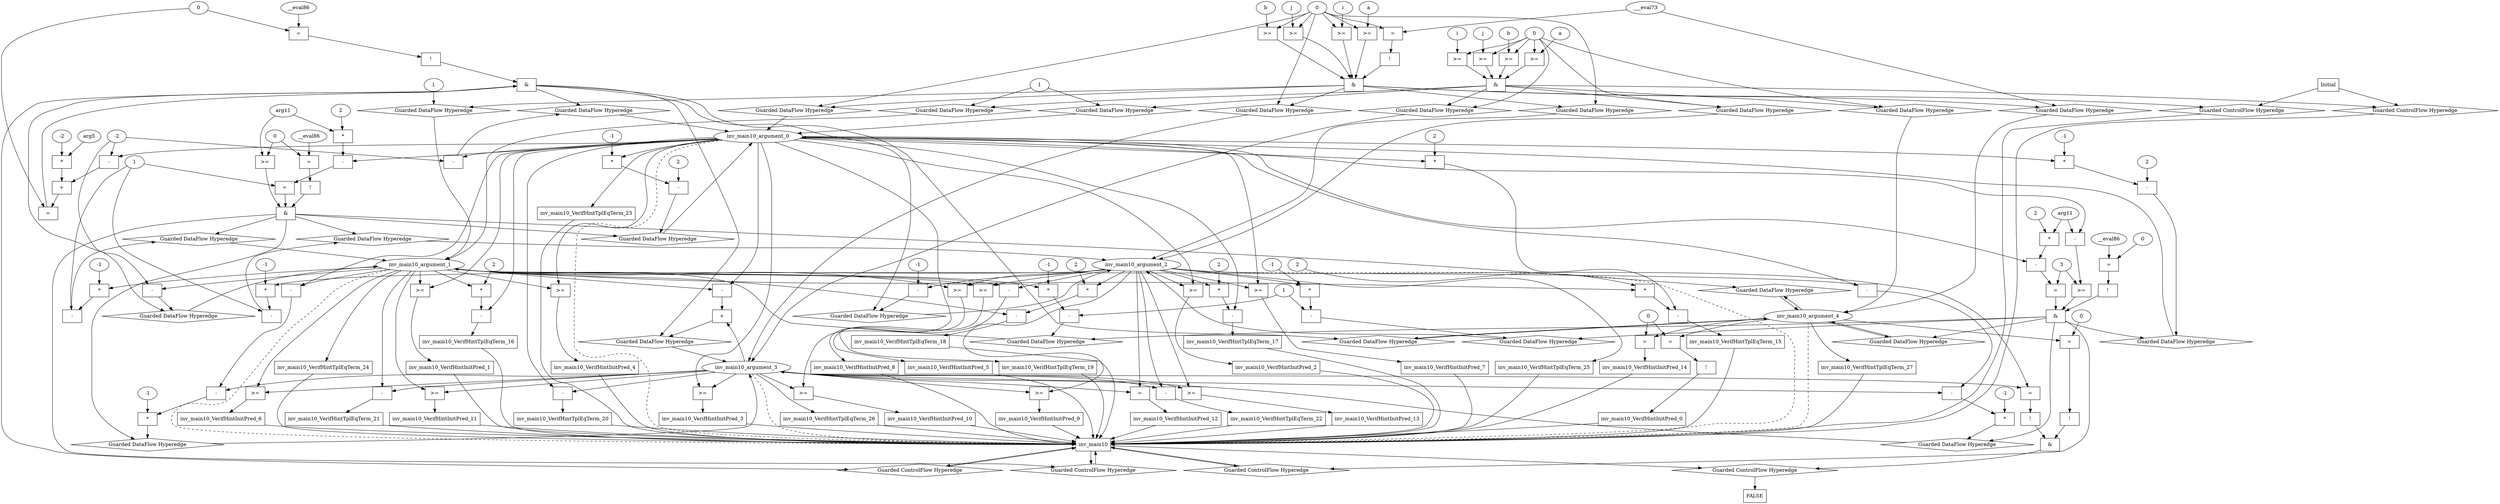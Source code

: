 digraph dag {
inv_main10 [label="inv_main10" shape="rect"];
FALSE [label="FALSE" shape="rect"];
Initial [label="Initial" shape="rect"];
ControlFowHyperEdge_0 [label="Guarded ControlFlow Hyperedge" shape="diamond"];
inv_main10 -> ControlFowHyperEdge_0[label=""]
ControlFowHyperEdge_0 -> inv_main10[label=""]
ControlFowHyperEdge_1 [label="Guarded ControlFlow Hyperedge" shape="diamond"];
inv_main10 -> ControlFowHyperEdge_1[label=""]
ControlFowHyperEdge_1 -> inv_main10[label=""]
ControlFowHyperEdge_2 [label="Guarded ControlFlow Hyperedge" shape="diamond"];
inv_main10 -> ControlFowHyperEdge_2[label=""]
ControlFowHyperEdge_2 -> inv_main10[label=""]
ControlFowHyperEdge_3 [label="Guarded ControlFlow Hyperedge" shape="diamond"];
Initial -> ControlFowHyperEdge_3[label=""]
ControlFowHyperEdge_3 -> inv_main10[label=""]
ControlFowHyperEdge_4 [label="Guarded ControlFlow Hyperedge" shape="diamond"];
Initial -> ControlFowHyperEdge_4[label=""]
ControlFowHyperEdge_4 -> inv_main10[label=""]
ControlFowHyperEdge_5 [label="Guarded ControlFlow Hyperedge" shape="diamond"];
inv_main10 -> ControlFowHyperEdge_5[label=""]
ControlFowHyperEdge_5 -> FALSE[label=""]
inv_main10_argument_0 [label="inv_main10_argument_0" shape="oval"];
inv_main10_argument_0 -> inv_main10[label="" style="dashed"]
inv_main10_argument_1 [label="inv_main10_argument_1" shape="oval"];
inv_main10_argument_1 -> inv_main10[label="" style="dashed"]
inv_main10_argument_2 [label="inv_main10_argument_2" shape="oval"];
inv_main10_argument_2 -> inv_main10[label="" style="dashed"]
inv_main10_argument_3 [label="inv_main10_argument_3" shape="oval"];
inv_main10_argument_3 -> inv_main10[label="" style="dashed"]
inv_main10_argument_4 [label="inv_main10_argument_4" shape="oval"];
inv_main10_argument_4 -> inv_main10[label="" style="dashed"]

xxxinv_main10___inv_main10_0xxx_and [label="&" shape="rect"];
xxxinv_main10___inv_main10_0xxxguard_0_node_0 [label="=" shape="rect"];
xxxinv_main10___inv_main10_0xxxguard_0_node_1 [label="+" shape="rect"];
xxxinv_main10___inv_main10_0xxxguard_0_node_2 [label="-" shape="rect"];
xxxinv_main10___inv_main10_0xxxguard_0_node_5 [label="*" shape="rect"];
xxxinv_main10___inv_main10_0xxxguard_0_node_6 [label="-2"];
xxxinv_main10___inv_main10_0xxxguard_0_node_7 [label="arg5"];
xxxinv_main10___inv_main10_0xxxguard_0_node_8 [label="0"];
xxxinv_main10___inv_main10_0xxxguard_0_node_1->xxxinv_main10___inv_main10_0xxxguard_0_node_0
xxxinv_main10___inv_main10_0xxxguard_0_node_8->xxxinv_main10___inv_main10_0xxxguard_0_node_0
xxxinv_main10___inv_main10_0xxxguard_0_node_2->xxxinv_main10___inv_main10_0xxxguard_0_node_1
xxxinv_main10___inv_main10_0xxxguard_0_node_5->xxxinv_main10___inv_main10_0xxxguard_0_node_1
inv_main10_argument_0->xxxinv_main10___inv_main10_0xxxguard_0_node_2
xxxinv_main10___inv_main10_0xxxdataFlow_0_node_2->xxxinv_main10___inv_main10_0xxxguard_0_node_2
xxxinv_main10___inv_main10_0xxxguard_0_node_7->xxxinv_main10___inv_main10_0xxxguard_0_node_5
xxxinv_main10___inv_main10_0xxxguard_0_node_6->xxxinv_main10___inv_main10_0xxxguard_0_node_5

xxxinv_main10___inv_main10_0xxxguard_0_node_0->xxxinv_main10___inv_main10_0xxx_and [label=""];
xxxinv_main10___inv_main10_0xxxguard1_node_0 [label="!" shape="rect"];
xxxinv_main10___inv_main10_0xxxguard1_node_1 [label="=" shape="rect"];
xxxinv_main10___inv_main10_0xxxguard1_node_2 [label="__eval86"];
xxxinv_main10___inv_main10_0xxxguard1_node_1->xxxinv_main10___inv_main10_0xxxguard1_node_0
xxxinv_main10___inv_main10_0xxxguard1_node_2->xxxinv_main10___inv_main10_0xxxguard1_node_1
xxxinv_main10___inv_main10_0xxxguard_0_node_8->xxxinv_main10___inv_main10_0xxxguard1_node_1

xxxinv_main10___inv_main10_0xxxguard1_node_0->xxxinv_main10___inv_main10_0xxx_and [label=""];
xxxinv_main10___inv_main10_0xxx_and->ControlFowHyperEdge_0 [label=""];
xxxinv_main10___inv_main10_0xxxdataFlow_0_node_0 [label="-" shape="rect"];
xxxinv_main10___inv_main10_0xxxdataFlow_0_node_2 [label="-2"];
inv_main10_argument_0->xxxinv_main10___inv_main10_0xxxdataFlow_0_node_0
xxxinv_main10___inv_main10_0xxxdataFlow_0_node_2->xxxinv_main10___inv_main10_0xxxdataFlow_0_node_0

xxxinv_main10___inv_main10_0xxxdataFlow_0_node_0->DataFowHyperEdge_0_inv_main10_argument_0 [label=""];
xxxinv_main10___inv_main10_0xxxdataFlow1_node_0 [label="-" shape="rect"];
inv_main10_argument_1->xxxinv_main10___inv_main10_0xxxdataFlow1_node_0
xxxinv_main10___inv_main10_0xxxdataFlow_0_node_2->xxxinv_main10___inv_main10_0xxxdataFlow1_node_0

xxxinv_main10___inv_main10_0xxxdataFlow1_node_0->DataFowHyperEdge_0_inv_main10_argument_1 [label=""];
xxxinv_main10___inv_main10_0xxxdataFlow2_node_0 [label="-" shape="rect"];
xxxinv_main10___inv_main10_0xxxdataFlow2_node_2 [label="-1"];
inv_main10_argument_2->xxxinv_main10___inv_main10_0xxxdataFlow2_node_0
xxxinv_main10___inv_main10_0xxxdataFlow2_node_2->xxxinv_main10___inv_main10_0xxxdataFlow2_node_0

xxxinv_main10___inv_main10_0xxxdataFlow2_node_0->DataFowHyperEdge_0_inv_main10_argument_2 [label=""];
xxxinv_main10___inv_main10_0xxxdataFlow3_node_0 [label="+" shape="rect"];
xxxinv_main10___inv_main10_0xxxdataFlow3_node_2 [label="-" shape="rect"];
inv_main10_argument_3->xxxinv_main10___inv_main10_0xxxdataFlow3_node_0
xxxinv_main10___inv_main10_0xxxdataFlow3_node_2->xxxinv_main10___inv_main10_0xxxdataFlow3_node_0
inv_main10_argument_1->xxxinv_main10___inv_main10_0xxxdataFlow3_node_2
inv_main10_argument_0->xxxinv_main10___inv_main10_0xxxdataFlow3_node_2

xxxinv_main10___inv_main10_0xxxdataFlow3_node_0->DataFowHyperEdge_0_inv_main10_argument_3 [label=""];
xxxinv_main10___inv_main10_1xxx_and [label="&" shape="rect"];
xxxinv_main10___inv_main10_1xxxguard_0_node_0 [label="=" shape="rect"];
xxxinv_main10___inv_main10_1xxxguard_0_node_1 [label="-" shape="rect"];
xxxinv_main10___inv_main10_1xxxguard_0_node_2 [label="*" shape="rect"];
xxxinv_main10___inv_main10_1xxxguard_0_node_3 [label="2"];
xxxinv_main10___inv_main10_1xxxguard_0_node_4 [label="arg11"];
xxxinv_main10___inv_main10_1xxxguard_0_node_1->xxxinv_main10___inv_main10_1xxxguard_0_node_0
xxxinv_main10___inv_main10_1xxxdataFlow1_node_1->xxxinv_main10___inv_main10_1xxxguard_0_node_0
xxxinv_main10___inv_main10_1xxxguard_0_node_2->xxxinv_main10___inv_main10_1xxxguard_0_node_1
inv_main10_argument_0->xxxinv_main10___inv_main10_1xxxguard_0_node_1
xxxinv_main10___inv_main10_1xxxguard_0_node_3->xxxinv_main10___inv_main10_1xxxguard_0_node_2
xxxinv_main10___inv_main10_1xxxguard_0_node_4->xxxinv_main10___inv_main10_1xxxguard_0_node_2

xxxinv_main10___inv_main10_1xxxguard_0_node_0->xxxinv_main10___inv_main10_1xxx_and [label=""];
xxxinv_main10___inv_main10_1xxxguard1_node_0 [label="!" shape="rect"];
xxxinv_main10___inv_main10_1xxxguard1_node_1 [label="=" shape="rect"];
xxxinv_main10___inv_main10_1xxxguard1_node_2 [label="__eval86"];
xxxinv_main10___inv_main10_1xxxguard1_node_3 [label="0"];
xxxinv_main10___inv_main10_1xxxguard1_node_1->xxxinv_main10___inv_main10_1xxxguard1_node_0
xxxinv_main10___inv_main10_1xxxguard1_node_2->xxxinv_main10___inv_main10_1xxxguard1_node_1
xxxinv_main10___inv_main10_1xxxguard1_node_3->xxxinv_main10___inv_main10_1xxxguard1_node_1

xxxinv_main10___inv_main10_1xxxguard1_node_0->xxxinv_main10___inv_main10_1xxx_and [label=""];
xxxinv_main10___inv_main10_1xxxguard2_node_0 [label=">=" shape="rect"];
xxxinv_main10___inv_main10_1xxxguard_0_node_4->xxxinv_main10___inv_main10_1xxxguard2_node_0
xxxinv_main10___inv_main10_1xxxguard1_node_3->xxxinv_main10___inv_main10_1xxxguard2_node_0

xxxinv_main10___inv_main10_1xxxguard2_node_0->xxxinv_main10___inv_main10_1xxx_and [label=""];
xxxinv_main10___inv_main10_1xxx_and->ControlFowHyperEdge_1 [label=""];
xxxinv_main10___inv_main10_1xxxdataFlow_0_node_0 [label="-" shape="rect"];
xxxinv_main10___inv_main10_1xxxdataFlow_0_node_1 [label="2"];
xxxinv_main10___inv_main10_1xxxdataFlow_0_node_2 [label="*" shape="rect"];
xxxinv_main10___inv_main10_1xxxdataFlow_0_node_3 [label="-1"];
xxxinv_main10___inv_main10_1xxxdataFlow_0_node_1->xxxinv_main10___inv_main10_1xxxdataFlow_0_node_0
xxxinv_main10___inv_main10_1xxxdataFlow_0_node_2->xxxinv_main10___inv_main10_1xxxdataFlow_0_node_0
inv_main10_argument_0->xxxinv_main10___inv_main10_1xxxdataFlow_0_node_2
xxxinv_main10___inv_main10_1xxxdataFlow_0_node_3->xxxinv_main10___inv_main10_1xxxdataFlow_0_node_2

xxxinv_main10___inv_main10_1xxxdataFlow_0_node_0->DataFowHyperEdge_1_inv_main10_argument_0 [label=""];
xxxinv_main10___inv_main10_1xxxdataFlow1_node_0 [label="-" shape="rect"];
xxxinv_main10___inv_main10_1xxxdataFlow1_node_1 [label="1"];
xxxinv_main10___inv_main10_1xxxdataFlow1_node_2 [label="*" shape="rect"];
xxxinv_main10___inv_main10_1xxxdataFlow1_node_3 [label="-1"];
xxxinv_main10___inv_main10_1xxxdataFlow1_node_1->xxxinv_main10___inv_main10_1xxxdataFlow1_node_0
xxxinv_main10___inv_main10_1xxxdataFlow1_node_2->xxxinv_main10___inv_main10_1xxxdataFlow1_node_0
inv_main10_argument_1->xxxinv_main10___inv_main10_1xxxdataFlow1_node_2
xxxinv_main10___inv_main10_1xxxdataFlow1_node_3->xxxinv_main10___inv_main10_1xxxdataFlow1_node_2

xxxinv_main10___inv_main10_1xxxdataFlow1_node_0->DataFowHyperEdge_1_inv_main10_argument_1 [label=""];
xxxinv_main10___inv_main10_1xxxdataFlow2_node_0 [label="-" shape="rect"];
xxxinv_main10___inv_main10_1xxxdataFlow2_node_2 [label="*" shape="rect"];
xxxinv_main10___inv_main10_1xxxdataFlow2_node_3 [label="-1"];
xxxinv_main10___inv_main10_1xxxdataFlow1_node_1->xxxinv_main10___inv_main10_1xxxdataFlow2_node_0
xxxinv_main10___inv_main10_1xxxdataFlow2_node_2->xxxinv_main10___inv_main10_1xxxdataFlow2_node_0
inv_main10_argument_2->xxxinv_main10___inv_main10_1xxxdataFlow2_node_2
xxxinv_main10___inv_main10_1xxxdataFlow2_node_3->xxxinv_main10___inv_main10_1xxxdataFlow2_node_2

xxxinv_main10___inv_main10_1xxxdataFlow2_node_0->DataFowHyperEdge_1_inv_main10_argument_2 [label=""];
xxxinv_main10___inv_main10_1xxxdataFlow3_node_0 [label="*" shape="rect"];
xxxinv_main10___inv_main10_1xxxdataFlow3_node_1 [label="-1"];
xxxinv_main10___inv_main10_1xxxdataFlow3_node_2 [label="-" shape="rect"];
xxxinv_main10___inv_main10_1xxxdataFlow3_node_3 [label="-" shape="rect"];
xxxinv_main10___inv_main10_1xxxdataFlow3_node_1->xxxinv_main10___inv_main10_1xxxdataFlow3_node_0
xxxinv_main10___inv_main10_1xxxdataFlow3_node_2->xxxinv_main10___inv_main10_1xxxdataFlow3_node_0
xxxinv_main10___inv_main10_1xxxdataFlow3_node_3->xxxinv_main10___inv_main10_1xxxdataFlow3_node_2
inv_main10_argument_3->xxxinv_main10___inv_main10_1xxxdataFlow3_node_2
inv_main10_argument_0->xxxinv_main10___inv_main10_1xxxdataFlow3_node_3
inv_main10_argument_1->xxxinv_main10___inv_main10_1xxxdataFlow3_node_3

xxxinv_main10___inv_main10_1xxxdataFlow3_node_0->DataFowHyperEdge_1_inv_main10_argument_3 [label=""];
xxxinv_main10___inv_main10_2xxx_and [label="&" shape="rect"];
xxxinv_main10___inv_main10_2xxxguard_0_node_0 [label="=" shape="rect"];
xxxinv_main10___inv_main10_2xxxguard_0_node_1 [label="-" shape="rect"];
xxxinv_main10___inv_main10_2xxxguard_0_node_2 [label="*" shape="rect"];
xxxinv_main10___inv_main10_2xxxguard_0_node_3 [label="2"];
xxxinv_main10___inv_main10_2xxxguard_0_node_4 [label="arg11"];
xxxinv_main10___inv_main10_2xxxguard_0_node_6 [label="3"];
xxxinv_main10___inv_main10_2xxxguard_0_node_1->xxxinv_main10___inv_main10_2xxxguard_0_node_0
xxxinv_main10___inv_main10_2xxxguard_0_node_6->xxxinv_main10___inv_main10_2xxxguard_0_node_0
xxxinv_main10___inv_main10_2xxxguard_0_node_2->xxxinv_main10___inv_main10_2xxxguard_0_node_1
inv_main10_argument_0->xxxinv_main10___inv_main10_2xxxguard_0_node_1
xxxinv_main10___inv_main10_2xxxguard_0_node_3->xxxinv_main10___inv_main10_2xxxguard_0_node_2
xxxinv_main10___inv_main10_2xxxguard_0_node_4->xxxinv_main10___inv_main10_2xxxguard_0_node_2

xxxinv_main10___inv_main10_2xxxguard_0_node_0->xxxinv_main10___inv_main10_2xxx_and [label=""];
xxxinv_main10___inv_main10_2xxxguard1_node_0 [label="!" shape="rect"];
xxxinv_main10___inv_main10_2xxxguard1_node_1 [label="=" shape="rect"];
xxxinv_main10___inv_main10_2xxxguard1_node_2 [label="__eval86"];
xxxinv_main10___inv_main10_2xxxguard1_node_3 [label="0"];
xxxinv_main10___inv_main10_2xxxguard1_node_1->xxxinv_main10___inv_main10_2xxxguard1_node_0
xxxinv_main10___inv_main10_2xxxguard1_node_2->xxxinv_main10___inv_main10_2xxxguard1_node_1
xxxinv_main10___inv_main10_2xxxguard1_node_3->xxxinv_main10___inv_main10_2xxxguard1_node_1

xxxinv_main10___inv_main10_2xxxguard1_node_0->xxxinv_main10___inv_main10_2xxx_and [label=""];
xxxinv_main10___inv_main10_2xxxguard2_node_0 [label=">=" shape="rect"];
xxxinv_main10___inv_main10_2xxxguard2_node_1 [label="-" shape="rect"];
xxxinv_main10___inv_main10_2xxxguard2_node_1->xxxinv_main10___inv_main10_2xxxguard2_node_0
xxxinv_main10___inv_main10_2xxxguard_0_node_6->xxxinv_main10___inv_main10_2xxxguard2_node_0
xxxinv_main10___inv_main10_2xxxguard_0_node_4->xxxinv_main10___inv_main10_2xxxguard2_node_1
inv_main10_argument_0->xxxinv_main10___inv_main10_2xxxguard2_node_1

xxxinv_main10___inv_main10_2xxxguard2_node_0->xxxinv_main10___inv_main10_2xxx_and [label=""];
xxxinv_main10___inv_main10_2xxx_and->ControlFowHyperEdge_2 [label=""];
xxxinv_main10___inv_main10_2xxxdataFlow_0_node_0 [label="-" shape="rect"];
xxxinv_main10___inv_main10_2xxxdataFlow_0_node_1 [label="2"];
xxxinv_main10___inv_main10_2xxxdataFlow_0_node_2 [label="*" shape="rect"];
xxxinv_main10___inv_main10_2xxxdataFlow_0_node_3 [label="-1"];
xxxinv_main10___inv_main10_2xxxdataFlow_0_node_1->xxxinv_main10___inv_main10_2xxxdataFlow_0_node_0
xxxinv_main10___inv_main10_2xxxdataFlow_0_node_2->xxxinv_main10___inv_main10_2xxxdataFlow_0_node_0
inv_main10_argument_0->xxxinv_main10___inv_main10_2xxxdataFlow_0_node_2
xxxinv_main10___inv_main10_2xxxdataFlow_0_node_3->xxxinv_main10___inv_main10_2xxxdataFlow_0_node_2

xxxinv_main10___inv_main10_2xxxdataFlow_0_node_0->DataFowHyperEdge_2_inv_main10_argument_0 [label=""];
xxxinv_main10___inv_main10_2xxxdataFlow1_node_0 [label="-" shape="rect"];
xxxinv_main10___inv_main10_2xxxdataFlow1_node_1 [label="1"];
xxxinv_main10___inv_main10_2xxxdataFlow1_node_2 [label="*" shape="rect"];
xxxinv_main10___inv_main10_2xxxdataFlow1_node_3 [label="-1"];
xxxinv_main10___inv_main10_2xxxdataFlow1_node_1->xxxinv_main10___inv_main10_2xxxdataFlow1_node_0
xxxinv_main10___inv_main10_2xxxdataFlow1_node_2->xxxinv_main10___inv_main10_2xxxdataFlow1_node_0
inv_main10_argument_1->xxxinv_main10___inv_main10_2xxxdataFlow1_node_2
xxxinv_main10___inv_main10_2xxxdataFlow1_node_3->xxxinv_main10___inv_main10_2xxxdataFlow1_node_2

xxxinv_main10___inv_main10_2xxxdataFlow1_node_0->DataFowHyperEdge_2_inv_main10_argument_1 [label=""];
xxxinv_main10___inv_main10_2xxxdataFlow2_node_0 [label="-" shape="rect"];
xxxinv_main10___inv_main10_2xxxdataFlow2_node_2 [label="*" shape="rect"];
xxxinv_main10___inv_main10_2xxxdataFlow2_node_3 [label="-1"];
xxxinv_main10___inv_main10_2xxxdataFlow1_node_1->xxxinv_main10___inv_main10_2xxxdataFlow2_node_0
xxxinv_main10___inv_main10_2xxxdataFlow2_node_2->xxxinv_main10___inv_main10_2xxxdataFlow2_node_0
inv_main10_argument_2->xxxinv_main10___inv_main10_2xxxdataFlow2_node_2
xxxinv_main10___inv_main10_2xxxdataFlow2_node_3->xxxinv_main10___inv_main10_2xxxdataFlow2_node_2

xxxinv_main10___inv_main10_2xxxdataFlow2_node_0->DataFowHyperEdge_2_inv_main10_argument_2 [label=""];
xxxinv_main10___inv_main10_2xxxdataFlow3_node_0 [label="*" shape="rect"];
xxxinv_main10___inv_main10_2xxxdataFlow3_node_1 [label="-1"];
xxxinv_main10___inv_main10_2xxxdataFlow3_node_2 [label="-" shape="rect"];
xxxinv_main10___inv_main10_2xxxdataFlow3_node_3 [label="-" shape="rect"];
xxxinv_main10___inv_main10_2xxxdataFlow3_node_1->xxxinv_main10___inv_main10_2xxxdataFlow3_node_0
xxxinv_main10___inv_main10_2xxxdataFlow3_node_2->xxxinv_main10___inv_main10_2xxxdataFlow3_node_0
xxxinv_main10___inv_main10_2xxxdataFlow3_node_3->xxxinv_main10___inv_main10_2xxxdataFlow3_node_2
inv_main10_argument_3->xxxinv_main10___inv_main10_2xxxdataFlow3_node_2
inv_main10_argument_0->xxxinv_main10___inv_main10_2xxxdataFlow3_node_3
inv_main10_argument_1->xxxinv_main10___inv_main10_2xxxdataFlow3_node_3

xxxinv_main10___inv_main10_2xxxdataFlow3_node_0->DataFowHyperEdge_2_inv_main10_argument_3 [label=""];
xxxinv_main10___Initial_3xxx_and [label="&" shape="rect"];
xxxinv_main10___Initial_3xxxguard2_node_0 [label="!" shape="rect"];
xxxinv_main10___Initial_3xxxguard2_node_1 [label="=" shape="rect"];
xxxinv_main10___Initial_3xxxguard2_node_1->xxxinv_main10___Initial_3xxxguard2_node_0
xxxinv_main10___Initial_3xxxdataFlow3_node_0->xxxinv_main10___Initial_3xxxguard2_node_1
xxxinv_main10___Initial_3xxxdataFlow_0_node_0->xxxinv_main10___Initial_3xxxguard2_node_1

xxxinv_main10___Initial_3xxxguard2_node_0->xxxinv_main10___Initial_3xxx_and [label=""];
xxxinv_main10___Initial_3xxxguard1_node_0 [label=">=" shape="rect"];
xxxinv_main10___Initial_3xxxguard1_node_1 [label="a"];
xxxinv_main10___Initial_3xxxguard1_node_1->xxxinv_main10___Initial_3xxxguard1_node_0
xxxinv_main10___Initial_3xxxdataFlow_0_node_0->xxxinv_main10___Initial_3xxxguard1_node_0

xxxinv_main10___Initial_3xxxguard1_node_0->xxxinv_main10___Initial_3xxx_and [label=""];
xxxinv_main10___Initial_3xxxguard_0_node_0 [label=">=" shape="rect"];
xxxinv_main10___Initial_3xxxguard_0_node_1 [label="b"];
xxxinv_main10___Initial_3xxxguard_0_node_1->xxxinv_main10___Initial_3xxxguard_0_node_0
xxxinv_main10___Initial_3xxxdataFlow_0_node_0->xxxinv_main10___Initial_3xxxguard_0_node_0

xxxinv_main10___Initial_3xxxguard_0_node_0->xxxinv_main10___Initial_3xxx_and [label=""];
xxxinv_main10___Initial_3xxxguard4_node_0 [label=">=" shape="rect"];
xxxinv_main10___Initial_3xxxguard4_node_1 [label="j"];
xxxinv_main10___Initial_3xxxguard4_node_1->xxxinv_main10___Initial_3xxxguard4_node_0
xxxinv_main10___Initial_3xxxdataFlow_0_node_0->xxxinv_main10___Initial_3xxxguard4_node_0

xxxinv_main10___Initial_3xxxguard4_node_0->xxxinv_main10___Initial_3xxx_and [label=""];
xxxinv_main10___Initial_3xxxguard3_node_0 [label=">=" shape="rect"];
xxxinv_main10___Initial_3xxxguard3_node_1 [label="i"];
xxxinv_main10___Initial_3xxxguard3_node_1->xxxinv_main10___Initial_3xxxguard3_node_0
xxxinv_main10___Initial_3xxxdataFlow_0_node_0->xxxinv_main10___Initial_3xxxguard3_node_0

xxxinv_main10___Initial_3xxxguard3_node_0->xxxinv_main10___Initial_3xxx_and [label=""];
xxxinv_main10___Initial_3xxx_and->ControlFowHyperEdge_3 [label=""];
xxxinv_main10___Initial_3xxxdataFlow_0_node_0 [label="0"];

xxxinv_main10___Initial_3xxxdataFlow_0_node_0->DataFowHyperEdge_3_inv_main10_argument_0 [label=""];

xxxinv_main10___Initial_3xxxdataFlow_0_node_0->DataFowHyperEdge_3_inv_main10_argument_2 [label=""];
xxxinv_main10___Initial_3xxxdataFlow2_node_0 [label="1"];

xxxinv_main10___Initial_3xxxdataFlow2_node_0->DataFowHyperEdge_3_inv_main10_argument_1 [label=""];
xxxinv_main10___Initial_3xxxdataFlow3_node_0 [label="___eval73"];

xxxinv_main10___Initial_3xxxdataFlow3_node_0->DataFowHyperEdge_3_inv_main10_argument_4 [label=""];

xxxinv_main10___Initial_3xxxdataFlow_0_node_0->DataFowHyperEdge_3_inv_main10_argument_3 [label=""];
xxxinv_main10___Initial_4xxx_and [label="&" shape="rect"];
xxxinv_main10___Initial_4xxxguard_0_node_0 [label=">=" shape="rect"];
xxxinv_main10___Initial_4xxxguard_0_node_1 [label="i"];
xxxinv_main10___Initial_4xxxguard_0_node_1->xxxinv_main10___Initial_4xxxguard_0_node_0
xxxinv_main10___Initial_4xxxdataFlow1_node_0->xxxinv_main10___Initial_4xxxguard_0_node_0

xxxinv_main10___Initial_4xxxguard_0_node_0->xxxinv_main10___Initial_4xxx_and [label=""];
xxxinv_main10___Initial_4xxxguard1_node_0 [label=">=" shape="rect"];
xxxinv_main10___Initial_4xxxguard1_node_1 [label="j"];
xxxinv_main10___Initial_4xxxguard1_node_1->xxxinv_main10___Initial_4xxxguard1_node_0
xxxinv_main10___Initial_4xxxdataFlow1_node_0->xxxinv_main10___Initial_4xxxguard1_node_0

xxxinv_main10___Initial_4xxxguard1_node_0->xxxinv_main10___Initial_4xxx_and [label=""];
xxxinv_main10___Initial_4xxxguard2_node_0 [label=">=" shape="rect"];
xxxinv_main10___Initial_4xxxguard2_node_1 [label="a"];
xxxinv_main10___Initial_4xxxguard2_node_1->xxxinv_main10___Initial_4xxxguard2_node_0
xxxinv_main10___Initial_4xxxdataFlow1_node_0->xxxinv_main10___Initial_4xxxguard2_node_0

xxxinv_main10___Initial_4xxxguard2_node_0->xxxinv_main10___Initial_4xxx_and [label=""];
xxxinv_main10___Initial_4xxxguard3_node_0 [label=">=" shape="rect"];
xxxinv_main10___Initial_4xxxguard3_node_1 [label="b"];
xxxinv_main10___Initial_4xxxguard3_node_1->xxxinv_main10___Initial_4xxxguard3_node_0
xxxinv_main10___Initial_4xxxdataFlow1_node_0->xxxinv_main10___Initial_4xxxguard3_node_0

xxxinv_main10___Initial_4xxxguard3_node_0->xxxinv_main10___Initial_4xxx_and [label=""];
xxxinv_main10___Initial_4xxx_and->ControlFowHyperEdge_4 [label=""];
xxxinv_main10___Initial_4xxxdataFlow_0_node_0 [label="1"];

xxxinv_main10___Initial_4xxxdataFlow_0_node_0->DataFowHyperEdge_4_inv_main10_argument_0 [label=""];
xxxinv_main10___Initial_4xxxdataFlow1_node_0 [label="0"];

xxxinv_main10___Initial_4xxxdataFlow1_node_0->DataFowHyperEdge_4_inv_main10_argument_2 [label=""];

xxxinv_main10___Initial_4xxxdataFlow_0_node_0->DataFowHyperEdge_4_inv_main10_argument_1 [label=""];

xxxinv_main10___Initial_4xxxdataFlow1_node_0->DataFowHyperEdge_4_inv_main10_argument_4 [label=""];

xxxinv_main10___Initial_4xxxdataFlow1_node_0->DataFowHyperEdge_4_inv_main10_argument_3 [label=""];
xxxFALSE___inv_main10_5xxx_and [label="&" shape="rect"];
xxxFALSE___inv_main10_5xxxguard_0_node_0 [label="!" shape="rect"];
xxxFALSE___inv_main10_5xxxguard_0_node_1 [label="=" shape="rect"];
xxxFALSE___inv_main10_5xxxguard_0_node_1->xxxFALSE___inv_main10_5xxxguard_0_node_0
inv_main10_argument_2->xxxFALSE___inv_main10_5xxxguard_0_node_1
inv_main10_argument_3->xxxFALSE___inv_main10_5xxxguard_0_node_1

xxxFALSE___inv_main10_5xxxguard_0_node_0->xxxFALSE___inv_main10_5xxx_and [label=""];
xxxFALSE___inv_main10_5xxxguard1_node_0 [label="!" shape="rect"];
xxxFALSE___inv_main10_5xxxguard1_node_1 [label="=" shape="rect"];
xxxFALSE___inv_main10_5xxxguard1_node_3 [label="0"];
xxxFALSE___inv_main10_5xxxguard1_node_1->xxxFALSE___inv_main10_5xxxguard1_node_0
inv_main10_argument_4->xxxFALSE___inv_main10_5xxxguard1_node_1
xxxFALSE___inv_main10_5xxxguard1_node_3->xxxFALSE___inv_main10_5xxxguard1_node_1

xxxFALSE___inv_main10_5xxxguard1_node_0->xxxFALSE___inv_main10_5xxx_and [label=""];
xxxFALSE___inv_main10_5xxx_and->ControlFowHyperEdge_5 [label=""];
DataFowHyperEdge_0_inv_main10_argument_0 [label="Guarded DataFlow Hyperedge" shape="diamond"];
DataFowHyperEdge_0_inv_main10_argument_0 -> inv_main10_argument_0[label=""]
xxxinv_main10___inv_main10_0xxx_and -> DataFowHyperEdge_0_inv_main10_argument_0[label=""]
DataFowHyperEdge_0_inv_main10_argument_1 [label="Guarded DataFlow Hyperedge" shape="diamond"];
DataFowHyperEdge_0_inv_main10_argument_1 -> inv_main10_argument_1[label=""]
xxxinv_main10___inv_main10_0xxx_and -> DataFowHyperEdge_0_inv_main10_argument_1[label=""]
DataFowHyperEdge_0_inv_main10_argument_2 [label="Guarded DataFlow Hyperedge" shape="diamond"];
DataFowHyperEdge_0_inv_main10_argument_2 -> inv_main10_argument_2[label=""]
xxxinv_main10___inv_main10_0xxx_and -> DataFowHyperEdge_0_inv_main10_argument_2[label=""]
DataFowHyperEdge_0_inv_main10_argument_3 [label="Guarded DataFlow Hyperedge" shape="diamond"];
DataFowHyperEdge_0_inv_main10_argument_3 -> inv_main10_argument_3[label=""]
xxxinv_main10___inv_main10_0xxx_and -> DataFowHyperEdge_0_inv_main10_argument_3[label=""]
DataFowHyperEdge_0_inv_main10_argument_4 [label="Guarded DataFlow Hyperedge" shape="diamond"];
DataFowHyperEdge_0_inv_main10_argument_4 -> inv_main10_argument_4[label=""]
xxxinv_main10___inv_main10_0xxx_and -> DataFowHyperEdge_0_inv_main10_argument_4[label=""]
DataFowHyperEdge_1_inv_main10_argument_0 [label="Guarded DataFlow Hyperedge" shape="diamond"];
DataFowHyperEdge_1_inv_main10_argument_0 -> inv_main10_argument_0[label=""]
xxxinv_main10___inv_main10_1xxx_and -> DataFowHyperEdge_1_inv_main10_argument_0[label=""]
DataFowHyperEdge_1_inv_main10_argument_1 [label="Guarded DataFlow Hyperedge" shape="diamond"];
DataFowHyperEdge_1_inv_main10_argument_1 -> inv_main10_argument_1[label=""]
xxxinv_main10___inv_main10_1xxx_and -> DataFowHyperEdge_1_inv_main10_argument_1[label=""]
DataFowHyperEdge_1_inv_main10_argument_2 [label="Guarded DataFlow Hyperedge" shape="diamond"];
DataFowHyperEdge_1_inv_main10_argument_2 -> inv_main10_argument_2[label=""]
xxxinv_main10___inv_main10_1xxx_and -> DataFowHyperEdge_1_inv_main10_argument_2[label=""]
DataFowHyperEdge_1_inv_main10_argument_3 [label="Guarded DataFlow Hyperedge" shape="diamond"];
DataFowHyperEdge_1_inv_main10_argument_3 -> inv_main10_argument_3[label=""]
xxxinv_main10___inv_main10_1xxx_and -> DataFowHyperEdge_1_inv_main10_argument_3[label=""]
DataFowHyperEdge_1_inv_main10_argument_4 [label="Guarded DataFlow Hyperedge" shape="diamond"];
DataFowHyperEdge_1_inv_main10_argument_4 -> inv_main10_argument_4[label=""]
xxxinv_main10___inv_main10_1xxx_and -> DataFowHyperEdge_1_inv_main10_argument_4[label=""]
DataFowHyperEdge_2_inv_main10_argument_0 [label="Guarded DataFlow Hyperedge" shape="diamond"];
DataFowHyperEdge_2_inv_main10_argument_0 -> inv_main10_argument_0[label=""]
xxxinv_main10___inv_main10_2xxx_and -> DataFowHyperEdge_2_inv_main10_argument_0[label=""]
DataFowHyperEdge_2_inv_main10_argument_1 [label="Guarded DataFlow Hyperedge" shape="diamond"];
DataFowHyperEdge_2_inv_main10_argument_1 -> inv_main10_argument_1[label=""]
xxxinv_main10___inv_main10_2xxx_and -> DataFowHyperEdge_2_inv_main10_argument_1[label=""]
DataFowHyperEdge_2_inv_main10_argument_2 [label="Guarded DataFlow Hyperedge" shape="diamond"];
DataFowHyperEdge_2_inv_main10_argument_2 -> inv_main10_argument_2[label=""]
xxxinv_main10___inv_main10_2xxx_and -> DataFowHyperEdge_2_inv_main10_argument_2[label=""]
DataFowHyperEdge_2_inv_main10_argument_3 [label="Guarded DataFlow Hyperedge" shape="diamond"];
DataFowHyperEdge_2_inv_main10_argument_3 -> inv_main10_argument_3[label=""]
xxxinv_main10___inv_main10_2xxx_and -> DataFowHyperEdge_2_inv_main10_argument_3[label=""]
DataFowHyperEdge_2_inv_main10_argument_4 [label="Guarded DataFlow Hyperedge" shape="diamond"];
DataFowHyperEdge_2_inv_main10_argument_4 -> inv_main10_argument_4[label=""]
xxxinv_main10___inv_main10_2xxx_and -> DataFowHyperEdge_2_inv_main10_argument_4[label=""]
DataFowHyperEdge_3_inv_main10_argument_0 [label="Guarded DataFlow Hyperedge" shape="diamond"];
DataFowHyperEdge_3_inv_main10_argument_0 -> inv_main10_argument_0[label=""]
xxxinv_main10___Initial_3xxx_and -> DataFowHyperEdge_3_inv_main10_argument_0[label=""]
DataFowHyperEdge_3_inv_main10_argument_1 [label="Guarded DataFlow Hyperedge" shape="diamond"];
DataFowHyperEdge_3_inv_main10_argument_1 -> inv_main10_argument_1[label=""]
xxxinv_main10___Initial_3xxx_and -> DataFowHyperEdge_3_inv_main10_argument_1[label=""]
DataFowHyperEdge_3_inv_main10_argument_2 [label="Guarded DataFlow Hyperedge" shape="diamond"];
DataFowHyperEdge_3_inv_main10_argument_2 -> inv_main10_argument_2[label=""]
xxxinv_main10___Initial_3xxx_and -> DataFowHyperEdge_3_inv_main10_argument_2[label=""]
DataFowHyperEdge_3_inv_main10_argument_3 [label="Guarded DataFlow Hyperedge" shape="diamond"];
DataFowHyperEdge_3_inv_main10_argument_3 -> inv_main10_argument_3[label=""]
xxxinv_main10___Initial_3xxx_and -> DataFowHyperEdge_3_inv_main10_argument_3[label=""]
DataFowHyperEdge_3_inv_main10_argument_4 [label="Guarded DataFlow Hyperedge" shape="diamond"];
DataFowHyperEdge_3_inv_main10_argument_4 -> inv_main10_argument_4[label=""]
xxxinv_main10___Initial_3xxx_and -> DataFowHyperEdge_3_inv_main10_argument_4[label=""]
DataFowHyperEdge_4_inv_main10_argument_0 [label="Guarded DataFlow Hyperedge" shape="diamond"];
DataFowHyperEdge_4_inv_main10_argument_0 -> inv_main10_argument_0[label=""]
xxxinv_main10___Initial_4xxx_and -> DataFowHyperEdge_4_inv_main10_argument_0[label=""]
DataFowHyperEdge_4_inv_main10_argument_1 [label="Guarded DataFlow Hyperedge" shape="diamond"];
DataFowHyperEdge_4_inv_main10_argument_1 -> inv_main10_argument_1[label=""]
xxxinv_main10___Initial_4xxx_and -> DataFowHyperEdge_4_inv_main10_argument_1[label=""]
DataFowHyperEdge_4_inv_main10_argument_2 [label="Guarded DataFlow Hyperedge" shape="diamond"];
DataFowHyperEdge_4_inv_main10_argument_2 -> inv_main10_argument_2[label=""]
xxxinv_main10___Initial_4xxx_and -> DataFowHyperEdge_4_inv_main10_argument_2[label=""]
DataFowHyperEdge_4_inv_main10_argument_3 [label="Guarded DataFlow Hyperedge" shape="diamond"];
DataFowHyperEdge_4_inv_main10_argument_3 -> inv_main10_argument_3[label=""]
xxxinv_main10___Initial_4xxx_and -> DataFowHyperEdge_4_inv_main10_argument_3[label=""]
DataFowHyperEdge_4_inv_main10_argument_4 [label="Guarded DataFlow Hyperedge" shape="diamond"];
DataFowHyperEdge_4_inv_main10_argument_4 -> inv_main10_argument_4[label=""]
xxxinv_main10___Initial_4xxx_and -> DataFowHyperEdge_4_inv_main10_argument_4[label=""]
inv_main10_argument_4 -> DataFowHyperEdge_0_inv_main10_argument_4[label=""]
inv_main10_argument_4 -> DataFowHyperEdge_1_inv_main10_argument_4[label=""]
inv_main10_argument_4 -> DataFowHyperEdge_2_inv_main10_argument_4[label=""]




inv_main10_VerifHintInitPred_0 [label="inv_main10_VerifHintInitPred_0" shape="rect"];
inv_main10predicate_0_node_0 -> inv_main10_VerifHintInitPred_0[label="" ];
inv_main10_VerifHintInitPred_0 -> inv_main10[label="" ];
inv_main10predicate_0_node_0 [label="!" shape="rect"];
inv_main10predicate_0_node_1 [label="=" shape="rect"];
inv_main10_argument_4 [label="inv_main10_argument_4"];
inv_main10predicate_0_node_3 [label="0"];
inv_main10predicate_0_node_1->inv_main10predicate_0_node_0
inv_main10predicate_0_node_3->inv_main10predicate_0_node_1
inv_main10_argument_4->inv_main10predicate_0_node_1

inv_main10_VerifHintInitPred_1 [label="inv_main10_VerifHintInitPred_1" shape="rect"];
inv_main10predicate_1_node_0 -> inv_main10_VerifHintInitPred_1[label="" ];
inv_main10_VerifHintInitPred_1 -> inv_main10[label="" ];
inv_main10predicate_1_node_0 [label=">=" shape="rect"];
inv_main10_argument_0 [label="inv_main10_argument_0"];
inv_main10_argument_1 [label="inv_main10_argument_1"];
inv_main10_argument_1->inv_main10predicate_1_node_0
inv_main10_argument_0->inv_main10predicate_1_node_0

inv_main10_VerifHintInitPred_2 [label="inv_main10_VerifHintInitPred_2" shape="rect"];
inv_main10predicate_2_node_0 -> inv_main10_VerifHintInitPred_2[label="" ];
inv_main10_VerifHintInitPred_2 -> inv_main10[label="" ];
inv_main10predicate_2_node_0 [label=">=" shape="rect"];
inv_main10_argument_0 [label="inv_main10_argument_0"];
inv_main10_argument_2 [label="inv_main10_argument_2"];
inv_main10_argument_2->inv_main10predicate_2_node_0
inv_main10_argument_0->inv_main10predicate_2_node_0

inv_main10_VerifHintInitPred_3 [label="inv_main10_VerifHintInitPred_3" shape="rect"];
inv_main10predicate_3_node_0 -> inv_main10_VerifHintInitPred_3[label="" ];
inv_main10_VerifHintInitPred_3 -> inv_main10[label="" ];
inv_main10predicate_3_node_0 [label=">=" shape="rect"];
inv_main10_argument_0 [label="inv_main10_argument_0"];
inv_main10_argument_3 [label="inv_main10_argument_3"];
inv_main10_argument_3->inv_main10predicate_3_node_0
inv_main10_argument_0->inv_main10predicate_3_node_0

inv_main10_VerifHintInitPred_4 [label="inv_main10_VerifHintInitPred_4" shape="rect"];
inv_main10predicate_4_node_0 -> inv_main10_VerifHintInitPred_4[label="" ];
inv_main10_VerifHintInitPred_4 -> inv_main10[label="" ];
inv_main10predicate_4_node_0 [label=">=" shape="rect"];
inv_main10_argument_1 [label="inv_main10_argument_1"];
inv_main10_argument_0 [label="inv_main10_argument_0"];
inv_main10_argument_0->inv_main10predicate_4_node_0
inv_main10_argument_1->inv_main10predicate_4_node_0

inv_main10_VerifHintInitPred_5 [label="inv_main10_VerifHintInitPred_5" shape="rect"];
inv_main10predicate_5_node_0 -> inv_main10_VerifHintInitPred_5[label="" ];
inv_main10_VerifHintInitPred_5 -> inv_main10[label="" ];
inv_main10predicate_5_node_0 [label=">=" shape="rect"];
inv_main10_argument_1 [label="inv_main10_argument_1"];
inv_main10_argument_2 [label="inv_main10_argument_2"];
inv_main10_argument_2->inv_main10predicate_5_node_0
inv_main10_argument_1->inv_main10predicate_5_node_0

inv_main10_VerifHintInitPred_6 [label="inv_main10_VerifHintInitPred_6" shape="rect"];
inv_main10predicate_6_node_0 -> inv_main10_VerifHintInitPred_6[label="" ];
inv_main10_VerifHintInitPred_6 -> inv_main10[label="" ];
inv_main10predicate_6_node_0 [label=">=" shape="rect"];
inv_main10_argument_1 [label="inv_main10_argument_1"];
inv_main10_argument_3 [label="inv_main10_argument_3"];
inv_main10_argument_3->inv_main10predicate_6_node_0
inv_main10_argument_1->inv_main10predicate_6_node_0

inv_main10_VerifHintInitPred_7 [label="inv_main10_VerifHintInitPred_7" shape="rect"];
inv_main10predicate_7_node_0 -> inv_main10_VerifHintInitPred_7[label="" ];
inv_main10_VerifHintInitPred_7 -> inv_main10[label="" ];
inv_main10predicate_7_node_0 [label=">=" shape="rect"];
inv_main10_argument_2 [label="inv_main10_argument_2"];
inv_main10_argument_0 [label="inv_main10_argument_0"];
inv_main10_argument_0->inv_main10predicate_7_node_0
inv_main10_argument_2->inv_main10predicate_7_node_0

inv_main10_VerifHintInitPred_8 [label="inv_main10_VerifHintInitPred_8" shape="rect"];
inv_main10predicate_8_node_0 -> inv_main10_VerifHintInitPred_8[label="" ];
inv_main10_VerifHintInitPred_8 -> inv_main10[label="" ];
inv_main10predicate_8_node_0 [label=">=" shape="rect"];
inv_main10_argument_2 [label="inv_main10_argument_2"];
inv_main10_argument_1 [label="inv_main10_argument_1"];
inv_main10_argument_1->inv_main10predicate_8_node_0
inv_main10_argument_2->inv_main10predicate_8_node_0

inv_main10_VerifHintInitPred_9 [label="inv_main10_VerifHintInitPred_9" shape="rect"];
inv_main10predicate_9_node_0 -> inv_main10_VerifHintInitPred_9[label="" ];
inv_main10_VerifHintInitPred_9 -> inv_main10[label="" ];
inv_main10predicate_9_node_0 [label=">=" shape="rect"];
inv_main10_argument_2 [label="inv_main10_argument_2"];
inv_main10_argument_3 [label="inv_main10_argument_3"];
inv_main10_argument_3->inv_main10predicate_9_node_0
inv_main10_argument_2->inv_main10predicate_9_node_0

inv_main10_VerifHintInitPred_10 [label="inv_main10_VerifHintInitPred_10" shape="rect"];
inv_main10predicate_10_node_0 -> inv_main10_VerifHintInitPred_10[label="" ];
inv_main10_VerifHintInitPred_10 -> inv_main10[label="" ];
inv_main10predicate_10_node_0 [label=">=" shape="rect"];
inv_main10_argument_3 [label="inv_main10_argument_3"];
inv_main10_argument_0 [label="inv_main10_argument_0"];
inv_main10_argument_0->inv_main10predicate_10_node_0
inv_main10_argument_3->inv_main10predicate_10_node_0

inv_main10_VerifHintInitPred_11 [label="inv_main10_VerifHintInitPred_11" shape="rect"];
inv_main10predicate_11_node_0 -> inv_main10_VerifHintInitPred_11[label="" ];
inv_main10_VerifHintInitPred_11 -> inv_main10[label="" ];
inv_main10predicate_11_node_0 [label=">=" shape="rect"];
inv_main10_argument_3 [label="inv_main10_argument_3"];
inv_main10_argument_1 [label="inv_main10_argument_1"];
inv_main10_argument_1->inv_main10predicate_11_node_0
inv_main10_argument_3->inv_main10predicate_11_node_0

inv_main10_VerifHintInitPred_12 [label="inv_main10_VerifHintInitPred_12" shape="rect"];
inv_main10predicate_12_node_0 -> inv_main10_VerifHintInitPred_12[label="" ];
inv_main10_VerifHintInitPred_12 -> inv_main10[label="" ];
inv_main10predicate_12_node_0 [label="=" shape="rect"];
inv_main10_argument_3 [label="inv_main10_argument_3"];
inv_main10_argument_2 [label="inv_main10_argument_2"];
inv_main10_argument_2->inv_main10predicate_12_node_0
inv_main10_argument_3->inv_main10predicate_12_node_0

inv_main10_VerifHintInitPred_13 [label="inv_main10_VerifHintInitPred_13" shape="rect"];
inv_main10predicate_13_node_0 -> inv_main10_VerifHintInitPred_13[label="" ];
inv_main10_VerifHintInitPred_13 -> inv_main10[label="" ];
inv_main10predicate_13_node_0 [label=">=" shape="rect"];
inv_main10_argument_3 [label="inv_main10_argument_3"];
inv_main10_argument_2 [label="inv_main10_argument_2"];
inv_main10_argument_2->inv_main10predicate_13_node_0
inv_main10_argument_3->inv_main10predicate_13_node_0

inv_main10_VerifHintInitPred_14 [label="inv_main10_VerifHintInitPred_14" shape="rect"];
inv_main10predicate_14_node_0 -> inv_main10_VerifHintInitPred_14[label="" ];
inv_main10_VerifHintInitPred_14 -> inv_main10[label="" ];
inv_main10predicate_14_node_0 [label="=" shape="rect"];
inv_main10_argument_4 [label="inv_main10_argument_4"];
inv_main10predicate_0_node_3->inv_main10predicate_14_node_0
inv_main10_argument_4->inv_main10predicate_14_node_0

inv_main10_VerifHintTplEqTerm_15 [label="inv_main10_VerifHintTplEqTerm_15" shape="rect"];
inv_main10predicate_15_node_0 -> inv_main10_VerifHintTplEqTerm_15[label="" ];
inv_main10_VerifHintTplEqTerm_15 -> inv_main10[label="" ];
inv_main10predicate_15_node_0 [label="-" shape="rect"];
inv_main10predicate_15_node_1 [label="*" shape="rect"];
inv_main10predicate_15_node_2 [label="2"];
inv_main10_argument_1 [label="inv_main10_argument_1"];
inv_main10predicate_15_node_4 [label="*" shape="rect"];
inv_main10predicate_15_node_5 [label="2"];
inv_main10_argument_0 [label="inv_main10_argument_0"];
inv_main10predicate_15_node_1->inv_main10predicate_15_node_0
inv_main10predicate_15_node_4->inv_main10predicate_15_node_0
inv_main10predicate_15_node_2->inv_main10predicate_15_node_1
inv_main10_argument_1->inv_main10predicate_15_node_1
inv_main10_argument_0->inv_main10predicate_15_node_4
inv_main10predicate_15_node_5->inv_main10predicate_15_node_4

inv_main10_VerifHintTplEqTerm_16 [label="inv_main10_VerifHintTplEqTerm_16" shape="rect"];
inv_main10predicate_16_node_0 -> inv_main10_VerifHintTplEqTerm_16[label="" ];
inv_main10_VerifHintTplEqTerm_16 -> inv_main10[label="" ];
inv_main10predicate_16_node_0 [label="-" shape="rect"];
inv_main10predicate_16_node_1 [label="*" shape="rect"];
inv_main10predicate_16_node_2 [label="2"];
inv_main10_argument_1 [label="inv_main10_argument_1"];
inv_main10_argument_0 [label="inv_main10_argument_0"];
inv_main10predicate_16_node_1->inv_main10predicate_16_node_0
inv_main10_argument_0->inv_main10predicate_16_node_0
inv_main10predicate_16_node_2->inv_main10predicate_16_node_1
inv_main10_argument_1->inv_main10predicate_16_node_1

inv_main10_VerifHintTplEqTerm_17 [label="inv_main10_VerifHintTplEqTerm_17" shape="rect"];
inv_main10predicate_17_node_0 -> inv_main10_VerifHintTplEqTerm_17[label="" ];
inv_main10_VerifHintTplEqTerm_17 -> inv_main10[label="" ];
inv_main10predicate_17_node_0 [label="-" shape="rect"];
inv_main10predicate_17_node_1 [label="*" shape="rect"];
inv_main10predicate_17_node_2 [label="2"];
inv_main10_argument_2 [label="inv_main10_argument_2"];
inv_main10_argument_0 [label="inv_main10_argument_0"];
inv_main10predicate_17_node_1->inv_main10predicate_17_node_0
inv_main10_argument_0->inv_main10predicate_17_node_0
inv_main10predicate_17_node_2->inv_main10predicate_17_node_1
inv_main10_argument_2->inv_main10predicate_17_node_1

inv_main10_VerifHintTplEqTerm_18 [label="inv_main10_VerifHintTplEqTerm_18" shape="rect"];
inv_main10predicate_18_node_0 -> inv_main10_VerifHintTplEqTerm_18[label="" ];
inv_main10_VerifHintTplEqTerm_18 -> inv_main10[label="" ];
inv_main10predicate_18_node_0 [label="-" shape="rect"];
inv_main10predicate_18_node_1 [label="*" shape="rect"];
inv_main10predicate_18_node_2 [label="2"];
inv_main10_argument_2 [label="inv_main10_argument_2"];
inv_main10_argument_1 [label="inv_main10_argument_1"];
inv_main10predicate_18_node_1->inv_main10predicate_18_node_0
inv_main10_argument_1->inv_main10predicate_18_node_0
inv_main10predicate_18_node_2->inv_main10predicate_18_node_1
inv_main10_argument_2->inv_main10predicate_18_node_1

inv_main10_VerifHintTplEqTerm_19 [label="inv_main10_VerifHintTplEqTerm_19" shape="rect"];
inv_main10predicate_19_node_0 -> inv_main10_VerifHintTplEqTerm_19[label="" ];
inv_main10_VerifHintTplEqTerm_19 -> inv_main10[label="" ];
inv_main10predicate_19_node_0 [label="-" shape="rect"];
inv_main10_argument_2 [label="inv_main10_argument_2"];
inv_main10_argument_1 [label="inv_main10_argument_1"];
inv_main10_argument_1->inv_main10predicate_19_node_0
inv_main10_argument_2->inv_main10predicate_19_node_0

inv_main10_VerifHintTplEqTerm_20 [label="inv_main10_VerifHintTplEqTerm_20" shape="rect"];
inv_main10predicate_20_node_0 -> inv_main10_VerifHintTplEqTerm_20[label="" ];
inv_main10_VerifHintTplEqTerm_20 -> inv_main10[label="" ];
inv_main10predicate_20_node_0 [label="-" shape="rect"];
inv_main10_argument_3 [label="inv_main10_argument_3"];
inv_main10_argument_0 [label="inv_main10_argument_0"];
inv_main10_argument_0->inv_main10predicate_20_node_0
inv_main10_argument_3->inv_main10predicate_20_node_0

inv_main10_VerifHintTplEqTerm_21 [label="inv_main10_VerifHintTplEqTerm_21" shape="rect"];
inv_main10predicate_21_node_0 -> inv_main10_VerifHintTplEqTerm_21[label="" ];
inv_main10_VerifHintTplEqTerm_21 -> inv_main10[label="" ];
inv_main10predicate_21_node_0 [label="-" shape="rect"];
inv_main10_argument_3 [label="inv_main10_argument_3"];
inv_main10_argument_1 [label="inv_main10_argument_1"];
inv_main10_argument_1->inv_main10predicate_21_node_0
inv_main10_argument_3->inv_main10predicate_21_node_0

inv_main10_VerifHintTplEqTerm_22 [label="inv_main10_VerifHintTplEqTerm_22" shape="rect"];
inv_main10predicate_22_node_0 -> inv_main10_VerifHintTplEqTerm_22[label="" ];
inv_main10_VerifHintTplEqTerm_22 -> inv_main10[label="" ];
inv_main10predicate_22_node_0 [label="-" shape="rect"];
inv_main10_argument_3 [label="inv_main10_argument_3"];
inv_main10_argument_2 [label="inv_main10_argument_2"];
inv_main10_argument_2->inv_main10predicate_22_node_0
inv_main10_argument_3->inv_main10predicate_22_node_0

inv_main10_VerifHintTplEqTerm_23 [label="inv_main10_VerifHintTplEqTerm_23" shape="rect"];
inv_main10_argument_0 -> inv_main10_VerifHintTplEqTerm_23[label="" ];
inv_main10_VerifHintTplEqTerm_23 -> inv_main10[label="" ];
inv_main10_argument_0 [label="inv_main10_argument_0"];

inv_main10_VerifHintTplEqTerm_24 [label="inv_main10_VerifHintTplEqTerm_24" shape="rect"];
inv_main10_argument_1 -> inv_main10_VerifHintTplEqTerm_24[label="" ];
inv_main10_VerifHintTplEqTerm_24 -> inv_main10[label="" ];
inv_main10_argument_1 [label="inv_main10_argument_1"];

inv_main10_VerifHintTplEqTerm_25 [label="inv_main10_VerifHintTplEqTerm_25" shape="rect"];
inv_main10_argument_2 -> inv_main10_VerifHintTplEqTerm_25[label="" ];
inv_main10_VerifHintTplEqTerm_25 -> inv_main10[label="" ];
inv_main10_argument_2 [label="inv_main10_argument_2"];

inv_main10_VerifHintTplEqTerm_26 [label="inv_main10_VerifHintTplEqTerm_26" shape="rect"];
inv_main10_argument_3 -> inv_main10_VerifHintTplEqTerm_26[label="" ];
inv_main10_VerifHintTplEqTerm_26 -> inv_main10[label="" ];
inv_main10_argument_3 [label="inv_main10_argument_3"];

inv_main10_VerifHintTplEqTerm_27 [label="inv_main10_VerifHintTplEqTerm_27" shape="rect"];
inv_main10_argument_4 -> inv_main10_VerifHintTplEqTerm_27[label="" ];
inv_main10_VerifHintTplEqTerm_27 -> inv_main10[label="" ];
inv_main10_argument_4 [label="inv_main10_argument_4"];

}
